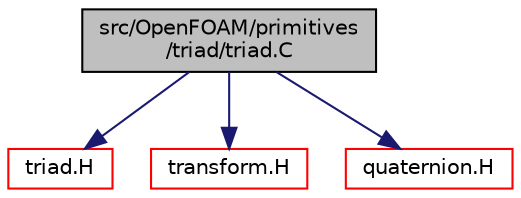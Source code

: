digraph "src/OpenFOAM/primitives/triad/triad.C"
{
  bgcolor="transparent";
  edge [fontname="Helvetica",fontsize="10",labelfontname="Helvetica",labelfontsize="10"];
  node [fontname="Helvetica",fontsize="10",shape=record];
  Node1 [label="src/OpenFOAM/primitives\l/triad/triad.C",height=0.2,width=0.4,color="black", fillcolor="grey75", style="filled", fontcolor="black"];
  Node1 -> Node2 [color="midnightblue",fontsize="10",style="solid",fontname="Helvetica"];
  Node2 [label="triad.H",height=0.2,width=0.4,color="red",URL="$a09243.html"];
  Node1 -> Node3 [color="midnightblue",fontsize="10",style="solid",fontname="Helvetica"];
  Node3 [label="transform.H",height=0.2,width=0.4,color="red",URL="$a09241.html",tooltip="3D tensor transformation operations. "];
  Node1 -> Node4 [color="midnightblue",fontsize="10",style="solid",fontname="Helvetica"];
  Node4 [label="quaternion.H",height=0.2,width=0.4,color="red",URL="$a09108.html"];
}
